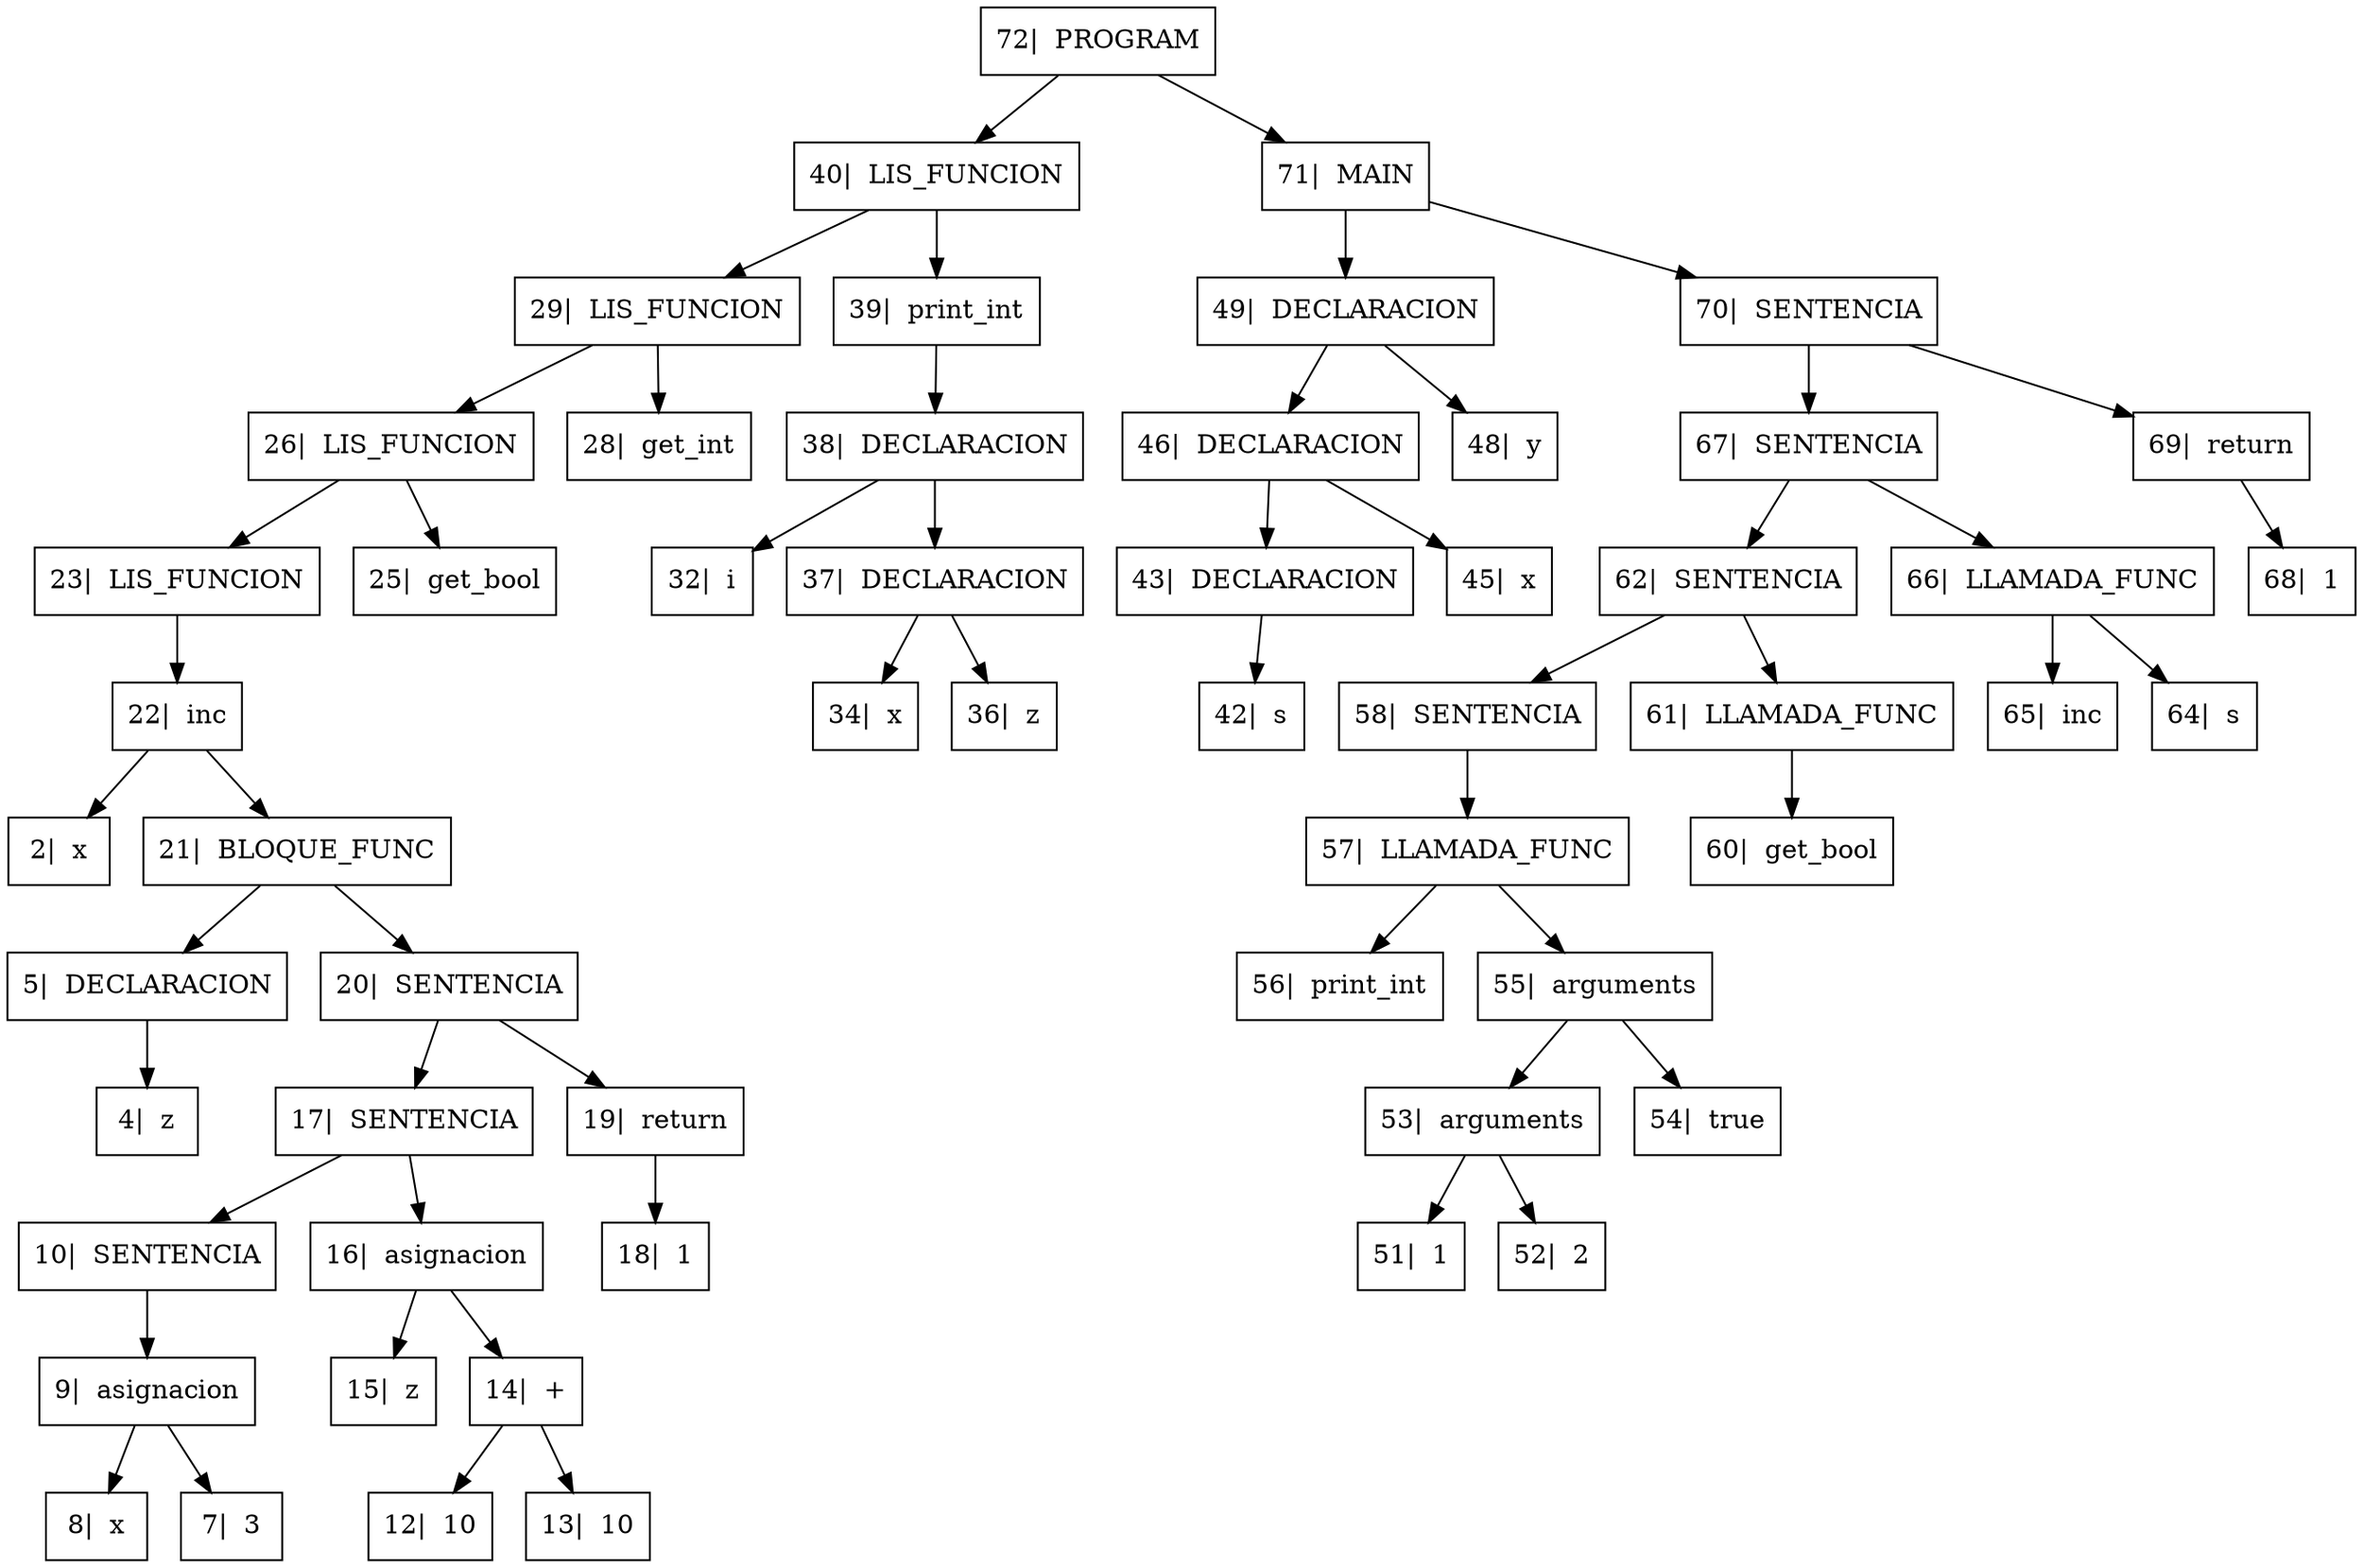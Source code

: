 digraph{

rankdir=TB;

node[shape=box];
"72|  PROGRAM" -> "40|  LIS_FUNCION", "71|  MAIN";
"40|  LIS_FUNCION" -> "29|  LIS_FUNCION", "39|  print_int";
"29|  LIS_FUNCION" -> "26|  LIS_FUNCION", "28|  get_int";
"26|  LIS_FUNCION" -> "23|  LIS_FUNCION", "25|  get_bool";
"23|  LIS_FUNCION" -> "22|  inc" ;
"22|  inc" -> "2|  x", "21|  BLOQUE_FUNC";
"21|  BLOQUE_FUNC" -> "5|  DECLARACION", "20|  SENTENCIA";
"5|  DECLARACION" -> "4|  z" ;
"20|  SENTENCIA" -> "17|  SENTENCIA", "19|  return";
"17|  SENTENCIA" -> "10|  SENTENCIA", "16|  asignacion";
"10|  SENTENCIA" -> "9|  asignacion" ;
"9|  asignacion" -> "8|  x", "7|  3";
"16|  asignacion" -> "15|  z", "14|  +";
"14|  +" -> "12|  10", "13|  10";
"19|  return" -> "18|  1" ;
"39|  print_int" -> "38|  DECLARACION" ;
"38|  DECLARACION" -> "32|  i", "37|  DECLARACION";
"37|  DECLARACION" -> "34|  x", "36|  z";
"71|  MAIN" -> "49|  DECLARACION", "70|  SENTENCIA";
"49|  DECLARACION" -> "46|  DECLARACION", "48|  y";
"46|  DECLARACION" -> "43|  DECLARACION", "45|  x";
"43|  DECLARACION" -> "42|  s" ;
"70|  SENTENCIA" -> "67|  SENTENCIA", "69|  return";
"67|  SENTENCIA" -> "62|  SENTENCIA", "66|  LLAMADA_FUNC";
"62|  SENTENCIA" -> "58|  SENTENCIA", "61|  LLAMADA_FUNC";
"58|  SENTENCIA" -> "57|  LLAMADA_FUNC" ;
"57|  LLAMADA_FUNC" -> "56|  print_int", "55|  arguments";
"55|  arguments" -> "53|  arguments", "54|  true";
"53|  arguments" -> "51|  1", "52|  2";
"61|  LLAMADA_FUNC" -> "60|  get_bool" ;
"66|  LLAMADA_FUNC" -> "65|  inc", "64|  s";
"69|  return" -> "68|  1" ;
}

